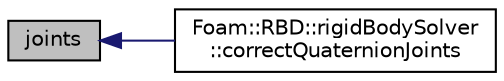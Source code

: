 digraph "joints"
{
  bgcolor="transparent";
  edge [fontname="Helvetica",fontsize="10",labelfontname="Helvetica",labelfontsize="10"];
  node [fontname="Helvetica",fontsize="10",shape=record];
  rankdir="LR";
  Node1 [label="joints",height=0.2,width=0.4,color="black", fillcolor="grey75", style="filled", fontcolor="black"];
  Node1 -> Node2 [dir="back",color="midnightblue",fontsize="10",style="solid",fontname="Helvetica"];
  Node2 [label="Foam::RBD::rigidBodySolver\l::correctQuaternionJoints",height=0.2,width=0.4,color="black",URL="$a02270.html#a003c7c67a1f83e5308100d2bf6c80d61",tooltip="Correct the quaternion joints based on the current change in q. "];
}
